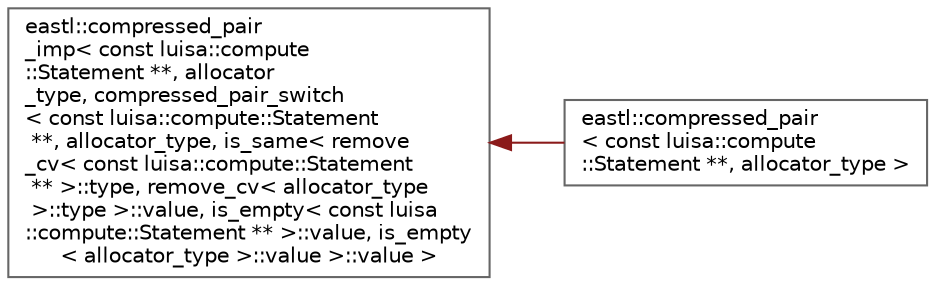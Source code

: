 digraph "类继承关系图"
{
 // LATEX_PDF_SIZE
  bgcolor="transparent";
  edge [fontname=Helvetica,fontsize=10,labelfontname=Helvetica,labelfontsize=10];
  node [fontname=Helvetica,fontsize=10,shape=box,height=0.2,width=0.4];
  rankdir="LR";
  Node0 [id="Node000000",label="eastl::compressed_pair\l_imp\< const luisa::compute\l::Statement **, allocator\l_type, compressed_pair_switch\l\< const luisa::compute::Statement\l **, allocator_type, is_same\< remove\l_cv\< const luisa::compute::Statement\l ** \>::type, remove_cv\< allocator_type\l \>::type \>::value, is_empty\< const luisa\l::compute::Statement ** \>::value, is_empty\l\< allocator_type \>::value \>::value \>",height=0.2,width=0.4,color="grey40", fillcolor="white", style="filled",URL="$classeastl_1_1compressed__pair__imp.html",tooltip=" "];
  Node0 -> Node1 [id="edge668_Node000000_Node000001",dir="back",color="firebrick4",style="solid",tooltip=" "];
  Node1 [id="Node000001",label="eastl::compressed_pair\l\< const luisa::compute\l::Statement **, allocator_type \>",height=0.2,width=0.4,color="grey40", fillcolor="white", style="filled",URL="$classeastl_1_1compressed__pair.html",tooltip=" "];
}
